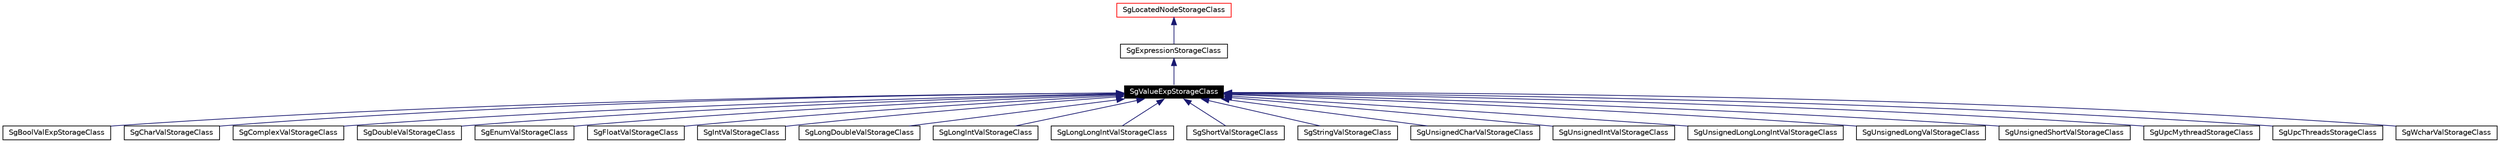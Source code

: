 digraph G
{
  edge [fontname="Helvetica",fontsize=10,labelfontname="Helvetica",labelfontsize=10];
  node [fontname="Helvetica",fontsize=10,shape=record];
  Node1 [label="SgValueExpStorageClass",height=0.2,width=0.4,color="white", fillcolor="black", style="filled" fontcolor="white"];
  Node2 -> Node1 [dir=back,color="midnightblue",fontsize=10,style="solid",fontname="Helvetica"];
  Node2 [label="SgExpressionStorageClass",height=0.2,width=0.4,color="black",URL="$classSgExpressionStorageClass.html"];
  Node3 -> Node2 [dir=back,color="midnightblue",fontsize=10,style="solid",fontname="Helvetica"];
  Node3 [label="SgLocatedNodeStorageClass",height=0.2,width=0.4,color="red",URL="$classSgLocatedNodeStorageClass.html"];
  Node1 -> Node4 [dir=back,color="midnightblue",fontsize=10,style="solid",fontname="Helvetica"];
  Node4 [label="SgBoolValExpStorageClass",height=0.2,width=0.4,color="black",URL="$classSgBoolValExpStorageClass.html"];
  Node1 -> Node5 [dir=back,color="midnightblue",fontsize=10,style="solid",fontname="Helvetica"];
  Node5 [label="SgCharValStorageClass",height=0.2,width=0.4,color="black",URL="$classSgCharValStorageClass.html"];
  Node1 -> Node6 [dir=back,color="midnightblue",fontsize=10,style="solid",fontname="Helvetica"];
  Node6 [label="SgComplexValStorageClass",height=0.2,width=0.4,color="black",URL="$classSgComplexValStorageClass.html"];
  Node1 -> Node7 [dir=back,color="midnightblue",fontsize=10,style="solid",fontname="Helvetica"];
  Node7 [label="SgDoubleValStorageClass",height=0.2,width=0.4,color="black",URL="$classSgDoubleValStorageClass.html"];
  Node1 -> Node8 [dir=back,color="midnightblue",fontsize=10,style="solid",fontname="Helvetica"];
  Node8 [label="SgEnumValStorageClass",height=0.2,width=0.4,color="black",URL="$classSgEnumValStorageClass.html"];
  Node1 -> Node9 [dir=back,color="midnightblue",fontsize=10,style="solid",fontname="Helvetica"];
  Node9 [label="SgFloatValStorageClass",height=0.2,width=0.4,color="black",URL="$classSgFloatValStorageClass.html"];
  Node1 -> Node10 [dir=back,color="midnightblue",fontsize=10,style="solid",fontname="Helvetica"];
  Node10 [label="SgIntValStorageClass",height=0.2,width=0.4,color="black",URL="$classSgIntValStorageClass.html"];
  Node1 -> Node11 [dir=back,color="midnightblue",fontsize=10,style="solid",fontname="Helvetica"];
  Node11 [label="SgLongDoubleValStorageClass",height=0.2,width=0.4,color="black",URL="$classSgLongDoubleValStorageClass.html"];
  Node1 -> Node12 [dir=back,color="midnightblue",fontsize=10,style="solid",fontname="Helvetica"];
  Node12 [label="SgLongIntValStorageClass",height=0.2,width=0.4,color="black",URL="$classSgLongIntValStorageClass.html"];
  Node1 -> Node13 [dir=back,color="midnightblue",fontsize=10,style="solid",fontname="Helvetica"];
  Node13 [label="SgLongLongIntValStorageClass",height=0.2,width=0.4,color="black",URL="$classSgLongLongIntValStorageClass.html"];
  Node1 -> Node14 [dir=back,color="midnightblue",fontsize=10,style="solid",fontname="Helvetica"];
  Node14 [label="SgShortValStorageClass",height=0.2,width=0.4,color="black",URL="$classSgShortValStorageClass.html"];
  Node1 -> Node15 [dir=back,color="midnightblue",fontsize=10,style="solid",fontname="Helvetica"];
  Node15 [label="SgStringValStorageClass",height=0.2,width=0.4,color="black",URL="$classSgStringValStorageClass.html"];
  Node1 -> Node16 [dir=back,color="midnightblue",fontsize=10,style="solid",fontname="Helvetica"];
  Node16 [label="SgUnsignedCharValStorageClass",height=0.2,width=0.4,color="black",URL="$classSgUnsignedCharValStorageClass.html"];
  Node1 -> Node17 [dir=back,color="midnightblue",fontsize=10,style="solid",fontname="Helvetica"];
  Node17 [label="SgUnsignedIntValStorageClass",height=0.2,width=0.4,color="black",URL="$classSgUnsignedIntValStorageClass.html"];
  Node1 -> Node18 [dir=back,color="midnightblue",fontsize=10,style="solid",fontname="Helvetica"];
  Node18 [label="SgUnsignedLongLongIntValStorageClass",height=0.2,width=0.4,color="black",URL="$classSgUnsignedLongLongIntValStorageClass.html"];
  Node1 -> Node19 [dir=back,color="midnightblue",fontsize=10,style="solid",fontname="Helvetica"];
  Node19 [label="SgUnsignedLongValStorageClass",height=0.2,width=0.4,color="black",URL="$classSgUnsignedLongValStorageClass.html"];
  Node1 -> Node20 [dir=back,color="midnightblue",fontsize=10,style="solid",fontname="Helvetica"];
  Node20 [label="SgUnsignedShortValStorageClass",height=0.2,width=0.4,color="black",URL="$classSgUnsignedShortValStorageClass.html"];
  Node1 -> Node21 [dir=back,color="midnightblue",fontsize=10,style="solid",fontname="Helvetica"];
  Node21 [label="SgUpcMythreadStorageClass",height=0.2,width=0.4,color="black",URL="$classSgUpcMythreadStorageClass.html"];
  Node1 -> Node22 [dir=back,color="midnightblue",fontsize=10,style="solid",fontname="Helvetica"];
  Node22 [label="SgUpcThreadsStorageClass",height=0.2,width=0.4,color="black",URL="$classSgUpcThreadsStorageClass.html"];
  Node1 -> Node23 [dir=back,color="midnightblue",fontsize=10,style="solid",fontname="Helvetica"];
  Node23 [label="SgWcharValStorageClass",height=0.2,width=0.4,color="black",URL="$classSgWcharValStorageClass.html"];
}
